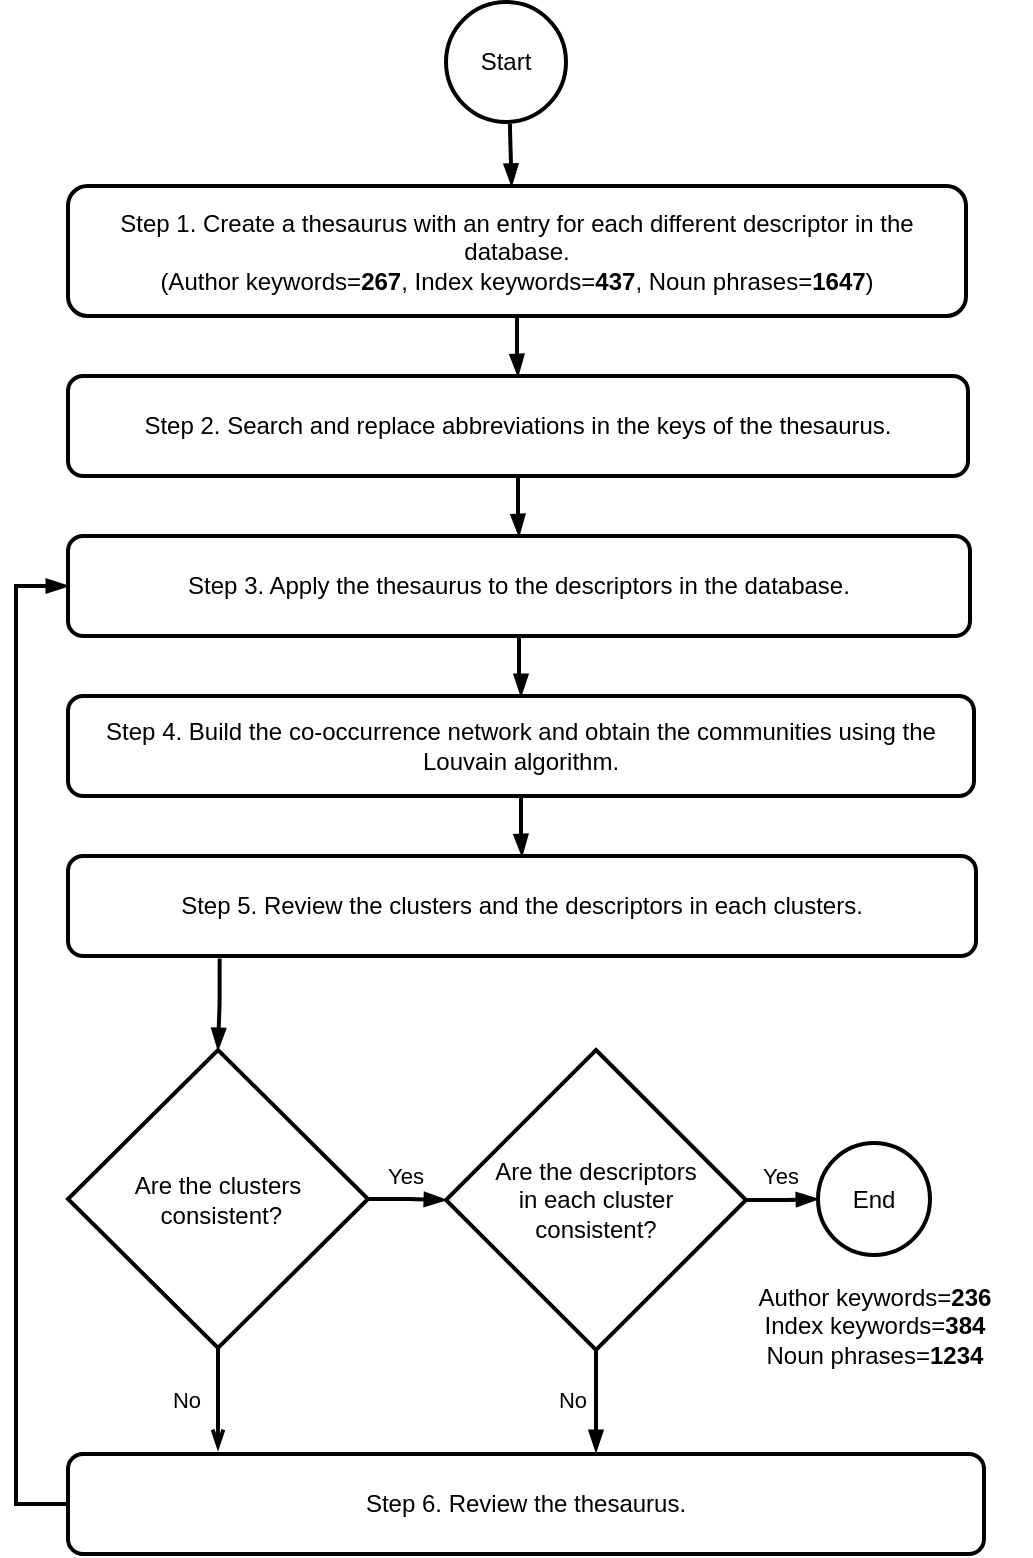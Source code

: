 <mxfile version="24.7.8">
  <diagram name="Página-1" id="5Pz19sIkCKMJ9ITZUsmq">
    <mxGraphModel dx="982" dy="806" grid="0" gridSize="10" guides="1" tooltips="1" connect="1" arrows="1" fold="1" page="1" pageScale="1" pageWidth="827" pageHeight="1169" background="#ffffff" math="0" shadow="0">
      <root>
        <mxCell id="0" />
        <mxCell id="1" parent="0" />
        <mxCell id="UmnoWcpD8A76yulOaXq0-20" style="edgeStyle=orthogonalEdgeStyle;rounded=0;orthogonalLoop=1;jettySize=auto;html=1;entryX=0.5;entryY=0;entryDx=0;entryDy=0;strokeColor=#000000;strokeWidth=2;endArrow=blockThin;endFill=1;" parent="1" source="UmnoWcpD8A76yulOaXq0-2" target="UmnoWcpD8A76yulOaXq0-3" edge="1">
          <mxGeometry relative="1" as="geometry" />
        </mxCell>
        <mxCell id="UmnoWcpD8A76yulOaXq0-2" value="Step 1. Create a thesaurus with an entry for each different descriptor in the database.&lt;br&gt;(Author keywords=&lt;b&gt;267&lt;/b&gt;, Index keywords=&lt;b&gt;437&lt;/b&gt;, Noun phrases=&lt;b&gt;1647&lt;/b&gt;)" style="rounded=1;whiteSpace=wrap;html=1;fillColor=#FFFFFF;strokeColor=#000000;strokeWidth=2;fontColor=#000000;" parent="1" vertex="1">
          <mxGeometry x="135" y="185" width="449" height="65" as="geometry" />
        </mxCell>
        <mxCell id="UmnoWcpD8A76yulOaXq0-21" style="edgeStyle=orthogonalEdgeStyle;shape=connector;rounded=0;orthogonalLoop=1;jettySize=auto;html=1;entryX=0.5;entryY=0;entryDx=0;entryDy=0;labelBackgroundColor=default;strokeColor=#000000;strokeWidth=2;align=center;verticalAlign=middle;fontFamily=Helvetica;fontSize=11;fontColor=default;endArrow=blockThin;endFill=1;" parent="1" source="UmnoWcpD8A76yulOaXq0-3" target="UmnoWcpD8A76yulOaXq0-4" edge="1">
          <mxGeometry relative="1" as="geometry" />
        </mxCell>
        <mxCell id="UmnoWcpD8A76yulOaXq0-3" value="Step 2. Search and replace abbreviations in the keys of the thesaurus." style="rounded=1;whiteSpace=wrap;html=1;fillColor=#FFFFFF;strokeColor=#000000;strokeWidth=2;fontColor=#000000;" parent="1" vertex="1">
          <mxGeometry x="135" y="280" width="450" height="50" as="geometry" />
        </mxCell>
        <mxCell id="UmnoWcpD8A76yulOaXq0-22" style="edgeStyle=orthogonalEdgeStyle;shape=connector;rounded=0;orthogonalLoop=1;jettySize=auto;html=1;entryX=0.5;entryY=0;entryDx=0;entryDy=0;labelBackgroundColor=default;strokeColor=#000000;strokeWidth=2;align=center;verticalAlign=middle;fontFamily=Helvetica;fontSize=11;fontColor=default;endArrow=blockThin;endFill=1;" parent="1" source="UmnoWcpD8A76yulOaXq0-4" target="UmnoWcpD8A76yulOaXq0-5" edge="1">
          <mxGeometry relative="1" as="geometry" />
        </mxCell>
        <mxCell id="UmnoWcpD8A76yulOaXq0-4" value="Step 3. Apply the thesaurus to the descriptors in the database." style="rounded=1;whiteSpace=wrap;html=1;fillColor=#FFFFFF;strokeColor=#000000;strokeWidth=2;fontColor=#000000;" parent="1" vertex="1">
          <mxGeometry x="135" y="360" width="451" height="50" as="geometry" />
        </mxCell>
        <mxCell id="UmnoWcpD8A76yulOaXq0-23" style="edgeStyle=orthogonalEdgeStyle;shape=connector;rounded=0;orthogonalLoop=1;jettySize=auto;html=1;entryX=0.5;entryY=0;entryDx=0;entryDy=0;labelBackgroundColor=default;strokeColor=#000000;strokeWidth=2;align=center;verticalAlign=middle;fontFamily=Helvetica;fontSize=11;fontColor=default;endArrow=blockThin;endFill=1;" parent="1" source="UmnoWcpD8A76yulOaXq0-5" target="UmnoWcpD8A76yulOaXq0-6" edge="1">
          <mxGeometry relative="1" as="geometry" />
        </mxCell>
        <mxCell id="UmnoWcpD8A76yulOaXq0-5" value="Step 4. Build the co-occurrence network and obtain the communities using the Louvain algorithm." style="rounded=1;whiteSpace=wrap;html=1;fillColor=#FFFFFF;strokeColor=#000000;strokeWidth=2;fontColor=#000000;" parent="1" vertex="1">
          <mxGeometry x="135" y="440" width="453" height="50" as="geometry" />
        </mxCell>
        <mxCell id="UmnoWcpD8A76yulOaXq0-24" style="edgeStyle=orthogonalEdgeStyle;shape=connector;rounded=0;orthogonalLoop=1;jettySize=auto;html=1;entryX=0.5;entryY=0;entryDx=0;entryDy=0;labelBackgroundColor=default;strokeColor=#000000;strokeWidth=2;align=center;verticalAlign=middle;fontFamily=Helvetica;fontSize=11;fontColor=default;endArrow=blockThin;endFill=1;exitX=0.167;exitY=1.024;exitDx=0;exitDy=0;exitPerimeter=0;" parent="1" source="UmnoWcpD8A76yulOaXq0-6" target="UmnoWcpD8A76yulOaXq0-8" edge="1">
          <mxGeometry relative="1" as="geometry" />
        </mxCell>
        <mxCell id="UmnoWcpD8A76yulOaXq0-6" value="Step 5. Review the clusters and the descriptors&amp;nbsp;in each clusters." style="rounded=1;whiteSpace=wrap;html=1;fillColor=#FFFFFF;strokeColor=#000000;strokeWidth=2;fontColor=#000000;" parent="1" vertex="1">
          <mxGeometry x="135" y="520" width="454" height="50" as="geometry" />
        </mxCell>
        <mxCell id="UmnoWcpD8A76yulOaXq0-8" value="Are the clusters&lt;br&gt;&amp;nbsp;consistent?" style="rhombus;whiteSpace=wrap;html=1;fillColor=#FFFFFF;strokeColor=#000000;strokeWidth=2;fontColor=#000000;" parent="1" vertex="1">
          <mxGeometry x="135" y="617" width="150" height="149" as="geometry" />
        </mxCell>
        <mxCell id="UmnoWcpD8A76yulOaXq0-9" value="Are the&amp;nbsp;descriptors&lt;br&gt;in each cluster &lt;br&gt;consistent?" style="rhombus;whiteSpace=wrap;html=1;fillColor=#FFFFFF;strokeColor=#000000;strokeWidth=2;fontColor=#000000;" parent="1" vertex="1">
          <mxGeometry x="324" y="617" width="150" height="150" as="geometry" />
        </mxCell>
        <mxCell id="UmnoWcpD8A76yulOaXq0-10" style="edgeStyle=orthogonalEdgeStyle;rounded=0;orthogonalLoop=1;jettySize=auto;html=1;entryX=0;entryY=0.5;entryDx=0;entryDy=0;strokeColor=#000000;endArrow=blockThin;endFill=1;strokeWidth=2;" parent="1" source="UmnoWcpD8A76yulOaXq0-8" target="UmnoWcpD8A76yulOaXq0-9" edge="1">
          <mxGeometry relative="1" as="geometry" />
        </mxCell>
        <mxCell id="UmnoWcpD8A76yulOaXq0-11" value="Yes&amp;nbsp;" style="edgeLabel;html=1;align=center;verticalAlign=middle;resizable=0;points=[];fontColor=#000000;labelBackgroundColor=none;" parent="UmnoWcpD8A76yulOaXq0-10" vertex="1" connectable="0">
          <mxGeometry x="0.121" y="1" relative="1" as="geometry">
            <mxPoint x="-2" y="-11" as="offset" />
          </mxGeometry>
        </mxCell>
        <mxCell id="UmnoWcpD8A76yulOaXq0-12" value="End" style="ellipse;whiteSpace=wrap;html=1;aspect=fixed;fillColor=#FFFFFF;strokeColor=#000000;strokeWidth=2;fontColor=#000000;" parent="1" vertex="1">
          <mxGeometry x="510" y="663.5" width="56" height="56" as="geometry" />
        </mxCell>
        <mxCell id="UmnoWcpD8A76yulOaXq0-13" style="edgeStyle=orthogonalEdgeStyle;rounded=0;orthogonalLoop=1;jettySize=auto;html=1;entryX=0;entryY=0.5;entryDx=0;entryDy=0;strokeColor=#000000;strokeWidth=2;endArrow=blockThin;endFill=1;" parent="1" source="UmnoWcpD8A76yulOaXq0-9" target="UmnoWcpD8A76yulOaXq0-12" edge="1">
          <mxGeometry relative="1" as="geometry" />
        </mxCell>
        <mxCell id="UmnoWcpD8A76yulOaXq0-17" value="Yes" style="edgeLabel;html=1;align=center;verticalAlign=middle;resizable=0;points=[];fontColor=#000000;labelBackgroundColor=none;" parent="UmnoWcpD8A76yulOaXq0-13" vertex="1" connectable="0">
          <mxGeometry x="-0.086" y="-1" relative="1" as="geometry">
            <mxPoint y="-13" as="offset" />
          </mxGeometry>
        </mxCell>
        <mxCell id="UmnoWcpD8A76yulOaXq0-25" style="edgeStyle=orthogonalEdgeStyle;shape=connector;rounded=0;orthogonalLoop=1;jettySize=auto;html=1;entryX=0;entryY=0.5;entryDx=0;entryDy=0;labelBackgroundColor=default;strokeColor=#000000;strokeWidth=2;align=center;verticalAlign=middle;fontFamily=Helvetica;fontSize=11;fontColor=default;endArrow=blockThin;endFill=1;" parent="1" source="UmnoWcpD8A76yulOaXq0-14" target="UmnoWcpD8A76yulOaXq0-4" edge="1">
          <mxGeometry relative="1" as="geometry">
            <Array as="points">
              <mxPoint x="109" y="844" />
              <mxPoint x="109" y="385" />
            </Array>
          </mxGeometry>
        </mxCell>
        <mxCell id="UmnoWcpD8A76yulOaXq0-14" value="Step 6. Review the thesaurus." style="rounded=1;whiteSpace=wrap;html=1;fillColor=#FFFFFF;strokeColor=#000000;strokeWidth=2;fontColor=#000000;" parent="1" vertex="1">
          <mxGeometry x="135" y="819" width="458" height="50" as="geometry" />
        </mxCell>
        <mxCell id="UmnoWcpD8A76yulOaXq0-15" style="edgeStyle=orthogonalEdgeStyle;rounded=0;orthogonalLoop=1;jettySize=auto;html=1;strokeColor=#000000;strokeWidth=2;endArrow=openThin;endFill=0;" parent="1" source="UmnoWcpD8A76yulOaXq0-8" edge="1">
          <mxGeometry relative="1" as="geometry">
            <mxPoint x="210" y="817" as="targetPoint" />
          </mxGeometry>
        </mxCell>
        <mxCell id="UmnoWcpD8A76yulOaXq0-16" value="No" style="edgeLabel;html=1;align=center;verticalAlign=middle;resizable=0;points=[];fontColor=#000000;labelBackgroundColor=none;" parent="UmnoWcpD8A76yulOaXq0-15" vertex="1" connectable="0">
          <mxGeometry x="-0.228" relative="1" as="geometry">
            <mxPoint x="-16" y="6" as="offset" />
          </mxGeometry>
        </mxCell>
        <mxCell id="UmnoWcpD8A76yulOaXq0-18" style="edgeStyle=orthogonalEdgeStyle;rounded=0;orthogonalLoop=1;jettySize=auto;html=1;strokeWidth=2;endArrow=blockThin;endFill=1;strokeColor=#000000;" parent="1" source="UmnoWcpD8A76yulOaXq0-9" edge="1">
          <mxGeometry relative="1" as="geometry">
            <mxPoint x="399" y="818" as="targetPoint" />
          </mxGeometry>
        </mxCell>
        <mxCell id="UmnoWcpD8A76yulOaXq0-19" value="No" style="edgeLabel;html=1;align=center;verticalAlign=middle;resizable=0;points=[];labelBackgroundColor=none;fontColor=#000000;" parent="UmnoWcpD8A76yulOaXq0-18" vertex="1" connectable="0">
          <mxGeometry x="-0.027" relative="1" as="geometry">
            <mxPoint x="-12" as="offset" />
          </mxGeometry>
        </mxCell>
        <mxCell id="UmnoWcpD8A76yulOaXq0-26" value="Start" style="ellipse;whiteSpace=wrap;html=1;aspect=fixed;fillColor=#FFFFFF;strokeColor=#000000;strokeWidth=2;fontColor=#000000;" parent="1" vertex="1">
          <mxGeometry x="324" y="93" width="60" height="60" as="geometry" />
        </mxCell>
        <mxCell id="qUuEupuPtlznBeRZlpQa-1" value="Author keywords=&lt;b&gt;236&lt;/b&gt;&lt;br&gt;Index keywords=&lt;b&gt;384&lt;/b&gt;&lt;br&gt;Noun phrases=&lt;b&gt;1234&lt;/b&gt;" style="text;html=1;strokeColor=none;fillColor=none;align=center;verticalAlign=middle;whiteSpace=wrap;rounded=0;fontColor=#000000;" parent="1" vertex="1">
          <mxGeometry x="459.5" y="727" width="157" height="55" as="geometry" />
        </mxCell>
        <mxCell id="ptmbJmi-2SI92H0GOJWs-1" style="edgeStyle=orthogonalEdgeStyle;rounded=0;orthogonalLoop=1;jettySize=auto;html=1;strokeColor=#000000;strokeWidth=2;endArrow=blockThin;endFill=1;entryX=0.494;entryY=-0.003;entryDx=0;entryDy=0;entryPerimeter=0;" edge="1" parent="1" target="UmnoWcpD8A76yulOaXq0-2">
          <mxGeometry relative="1" as="geometry">
            <mxPoint x="356" y="154" as="sourcePoint" />
            <mxPoint x="370" y="290" as="targetPoint" />
            <Array as="points">
              <mxPoint x="356" y="157" />
              <mxPoint x="357" y="157" />
            </Array>
          </mxGeometry>
        </mxCell>
      </root>
    </mxGraphModel>
  </diagram>
</mxfile>
